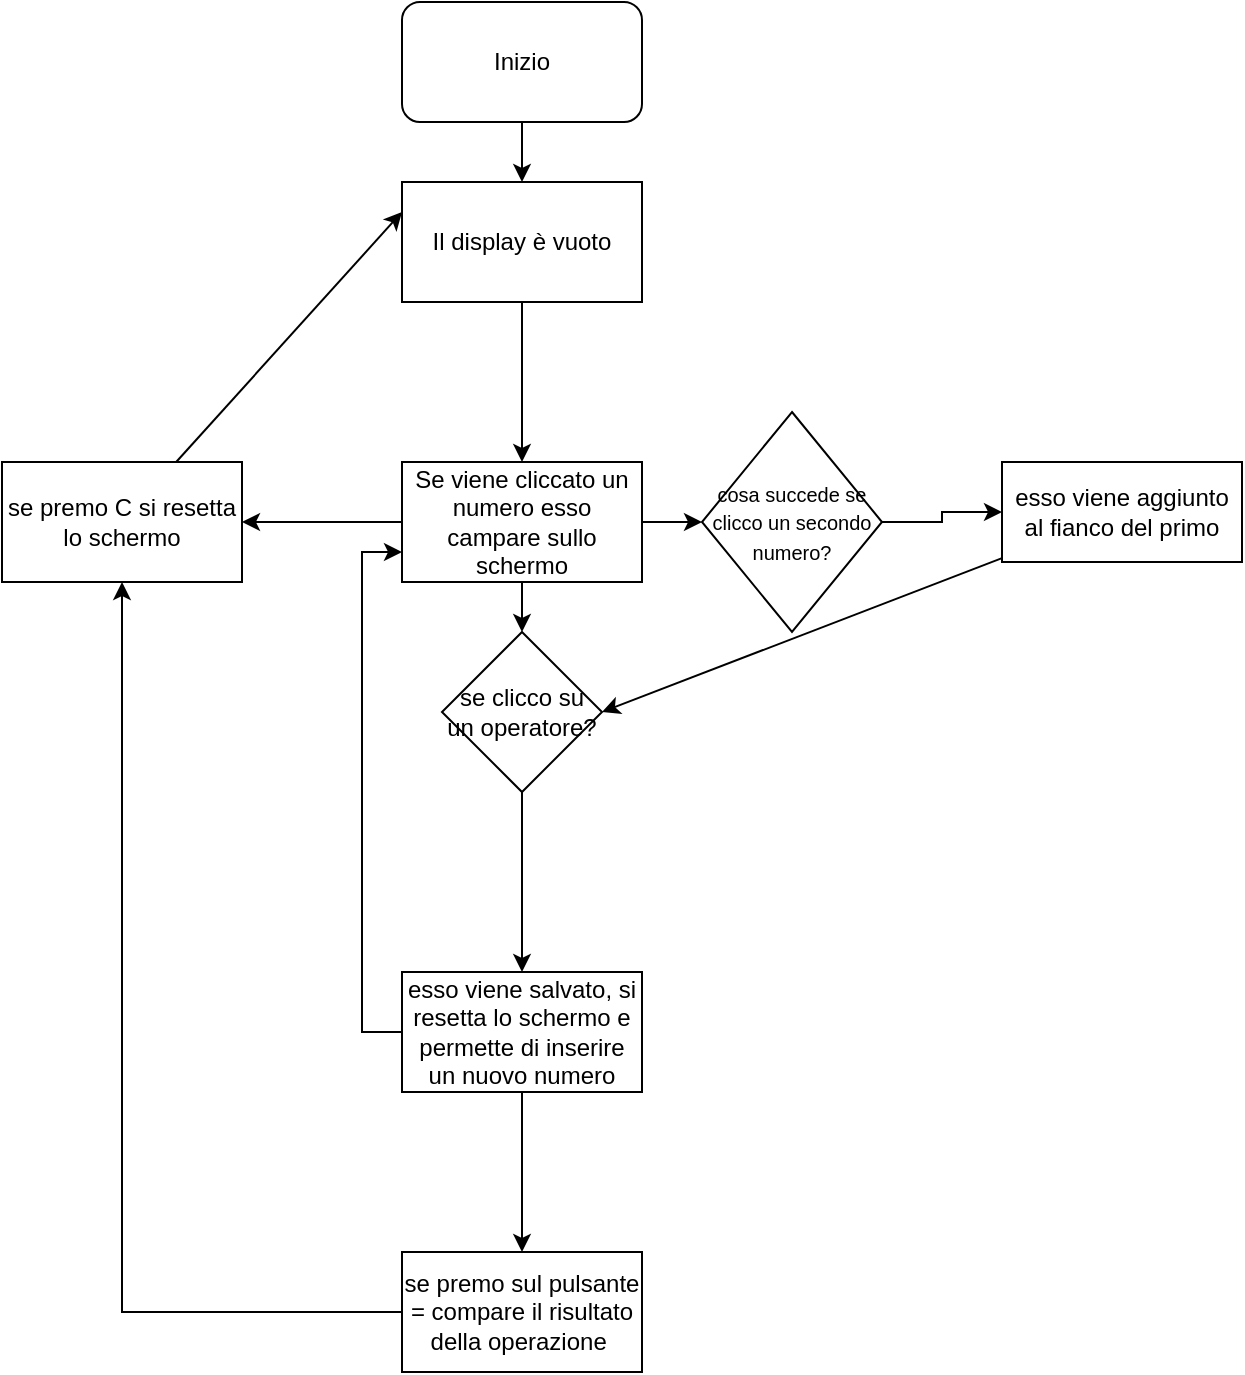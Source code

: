 <mxfile version="24.2.7" type="device">
  <diagram name="Pagina-1" id="qDvT8pL1-tRPj25A8NMS">
    <mxGraphModel dx="1434" dy="746" grid="1" gridSize="10" guides="1" tooltips="1" connect="1" arrows="1" fold="1" page="1" pageScale="1" pageWidth="827" pageHeight="1169" math="0" shadow="0">
      <root>
        <mxCell id="0" />
        <mxCell id="1" parent="0" />
        <mxCell id="zZG7Vbiun7sjZ48M85mA-3" style="edgeStyle=orthogonalEdgeStyle;rounded=0;orthogonalLoop=1;jettySize=auto;html=1;exitX=0.5;exitY=1;exitDx=0;exitDy=0;" edge="1" parent="1" source="zZG7Vbiun7sjZ48M85mA-1" target="zZG7Vbiun7sjZ48M85mA-2">
          <mxGeometry relative="1" as="geometry" />
        </mxCell>
        <mxCell id="zZG7Vbiun7sjZ48M85mA-1" value="Inizio" style="rounded=1;whiteSpace=wrap;html=1;" vertex="1" parent="1">
          <mxGeometry x="340" y="20" width="120" height="60" as="geometry" />
        </mxCell>
        <mxCell id="zZG7Vbiun7sjZ48M85mA-5" value="" style="edgeStyle=orthogonalEdgeStyle;rounded=0;orthogonalLoop=1;jettySize=auto;html=1;" edge="1" parent="1" source="zZG7Vbiun7sjZ48M85mA-2" target="zZG7Vbiun7sjZ48M85mA-4">
          <mxGeometry relative="1" as="geometry" />
        </mxCell>
        <mxCell id="zZG7Vbiun7sjZ48M85mA-2" value="Il display è vuoto" style="rounded=0;whiteSpace=wrap;html=1;" vertex="1" parent="1">
          <mxGeometry x="340" y="110" width="120" height="60" as="geometry" />
        </mxCell>
        <mxCell id="zZG7Vbiun7sjZ48M85mA-7" value="" style="edgeStyle=orthogonalEdgeStyle;rounded=0;orthogonalLoop=1;jettySize=auto;html=1;" edge="1" parent="1" source="zZG7Vbiun7sjZ48M85mA-4" target="zZG7Vbiun7sjZ48M85mA-6">
          <mxGeometry relative="1" as="geometry" />
        </mxCell>
        <mxCell id="zZG7Vbiun7sjZ48M85mA-12" value="" style="edgeStyle=orthogonalEdgeStyle;rounded=0;orthogonalLoop=1;jettySize=auto;html=1;" edge="1" parent="1" source="zZG7Vbiun7sjZ48M85mA-4" target="zZG7Vbiun7sjZ48M85mA-11">
          <mxGeometry relative="1" as="geometry" />
        </mxCell>
        <mxCell id="zZG7Vbiun7sjZ48M85mA-25" value="" style="edgeStyle=orthogonalEdgeStyle;rounded=0;orthogonalLoop=1;jettySize=auto;html=1;" edge="1" parent="1" source="zZG7Vbiun7sjZ48M85mA-4" target="zZG7Vbiun7sjZ48M85mA-24">
          <mxGeometry relative="1" as="geometry" />
        </mxCell>
        <mxCell id="zZG7Vbiun7sjZ48M85mA-4" value="Se viene cliccato un numero esso campare sullo schermo" style="rounded=0;whiteSpace=wrap;html=1;" vertex="1" parent="1">
          <mxGeometry x="340" y="250" width="120" height="60" as="geometry" />
        </mxCell>
        <mxCell id="zZG7Vbiun7sjZ48M85mA-9" style="edgeStyle=orthogonalEdgeStyle;rounded=0;orthogonalLoop=1;jettySize=auto;html=1;exitX=1;exitY=0.5;exitDx=0;exitDy=0;" edge="1" parent="1" source="zZG7Vbiun7sjZ48M85mA-6" target="zZG7Vbiun7sjZ48M85mA-10">
          <mxGeometry relative="1" as="geometry">
            <mxPoint x="610" y="280" as="targetPoint" />
          </mxGeometry>
        </mxCell>
        <mxCell id="zZG7Vbiun7sjZ48M85mA-6" value="&lt;font style=&quot;font-size: 10px;&quot;&gt;cosa succede se clicco un secondo numero?&lt;/font&gt;" style="rhombus;whiteSpace=wrap;html=1;rounded=0;" vertex="1" parent="1">
          <mxGeometry x="490" y="225" width="90" height="110" as="geometry" />
        </mxCell>
        <mxCell id="zZG7Vbiun7sjZ48M85mA-19" style="rounded=0;orthogonalLoop=1;jettySize=auto;html=1;entryX=1;entryY=0.5;entryDx=0;entryDy=0;" edge="1" parent="1" source="zZG7Vbiun7sjZ48M85mA-10" target="zZG7Vbiun7sjZ48M85mA-11">
          <mxGeometry relative="1" as="geometry" />
        </mxCell>
        <mxCell id="zZG7Vbiun7sjZ48M85mA-10" value="esso viene aggiunto al fianco del primo" style="rounded=0;whiteSpace=wrap;html=1;" vertex="1" parent="1">
          <mxGeometry x="640" y="250" width="120" height="50" as="geometry" />
        </mxCell>
        <mxCell id="zZG7Vbiun7sjZ48M85mA-21" value="" style="edgeStyle=orthogonalEdgeStyle;rounded=0;orthogonalLoop=1;jettySize=auto;html=1;" edge="1" parent="1" source="zZG7Vbiun7sjZ48M85mA-11" target="zZG7Vbiun7sjZ48M85mA-20">
          <mxGeometry relative="1" as="geometry" />
        </mxCell>
        <mxCell id="zZG7Vbiun7sjZ48M85mA-11" value="se clicco su un operatore?" style="rhombus;whiteSpace=wrap;html=1;rounded=0;" vertex="1" parent="1">
          <mxGeometry x="360" y="335" width="80" height="80" as="geometry" />
        </mxCell>
        <mxCell id="zZG7Vbiun7sjZ48M85mA-23" value="" style="edgeStyle=orthogonalEdgeStyle;rounded=0;orthogonalLoop=1;jettySize=auto;html=1;" edge="1" parent="1" source="zZG7Vbiun7sjZ48M85mA-20" target="zZG7Vbiun7sjZ48M85mA-22">
          <mxGeometry relative="1" as="geometry" />
        </mxCell>
        <mxCell id="zZG7Vbiun7sjZ48M85mA-28" style="edgeStyle=orthogonalEdgeStyle;rounded=0;orthogonalLoop=1;jettySize=auto;html=1;exitX=0;exitY=0.5;exitDx=0;exitDy=0;entryX=0;entryY=0.75;entryDx=0;entryDy=0;" edge="1" parent="1" source="zZG7Vbiun7sjZ48M85mA-20" target="zZG7Vbiun7sjZ48M85mA-4">
          <mxGeometry relative="1" as="geometry" />
        </mxCell>
        <mxCell id="zZG7Vbiun7sjZ48M85mA-20" value="esso viene salvato, si resetta lo schermo e permette di inserire un nuovo numero" style="whiteSpace=wrap;html=1;rounded=0;" vertex="1" parent="1">
          <mxGeometry x="340" y="505" width="120" height="60" as="geometry" />
        </mxCell>
        <mxCell id="zZG7Vbiun7sjZ48M85mA-27" style="edgeStyle=orthogonalEdgeStyle;rounded=0;orthogonalLoop=1;jettySize=auto;html=1;entryX=0.5;entryY=1;entryDx=0;entryDy=0;" edge="1" parent="1" source="zZG7Vbiun7sjZ48M85mA-22" target="zZG7Vbiun7sjZ48M85mA-24">
          <mxGeometry relative="1" as="geometry" />
        </mxCell>
        <mxCell id="zZG7Vbiun7sjZ48M85mA-22" value="se premo sul pulsante = compare il risultato della operazione&amp;nbsp;" style="whiteSpace=wrap;html=1;rounded=0;" vertex="1" parent="1">
          <mxGeometry x="340" y="645" width="120" height="60" as="geometry" />
        </mxCell>
        <mxCell id="zZG7Vbiun7sjZ48M85mA-26" style="rounded=0;orthogonalLoop=1;jettySize=auto;html=1;entryX=0;entryY=0.25;entryDx=0;entryDy=0;" edge="1" parent="1" source="zZG7Vbiun7sjZ48M85mA-24" target="zZG7Vbiun7sjZ48M85mA-2">
          <mxGeometry relative="1" as="geometry">
            <mxPoint x="40" y="120" as="targetPoint" />
          </mxGeometry>
        </mxCell>
        <mxCell id="zZG7Vbiun7sjZ48M85mA-24" value="se premo C si resetta lo schermo" style="whiteSpace=wrap;html=1;rounded=0;" vertex="1" parent="1">
          <mxGeometry x="140" y="250" width="120" height="60" as="geometry" />
        </mxCell>
      </root>
    </mxGraphModel>
  </diagram>
</mxfile>
